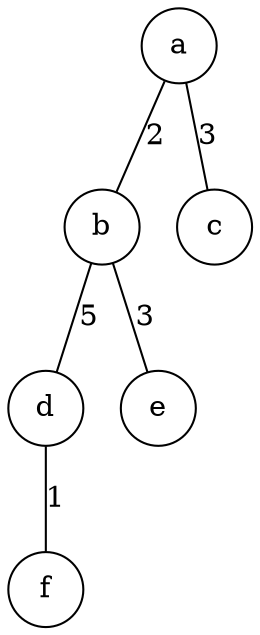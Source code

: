 digraph
{
	node [shape=circle];
	edge [dir=both, arrowtail=none, arrowhead=none];

	a -> b [label=2];
	a -> c [label=3];
	b -> d [label=5];
	b -> e [label=3];
	d -> f [label=1];
}
